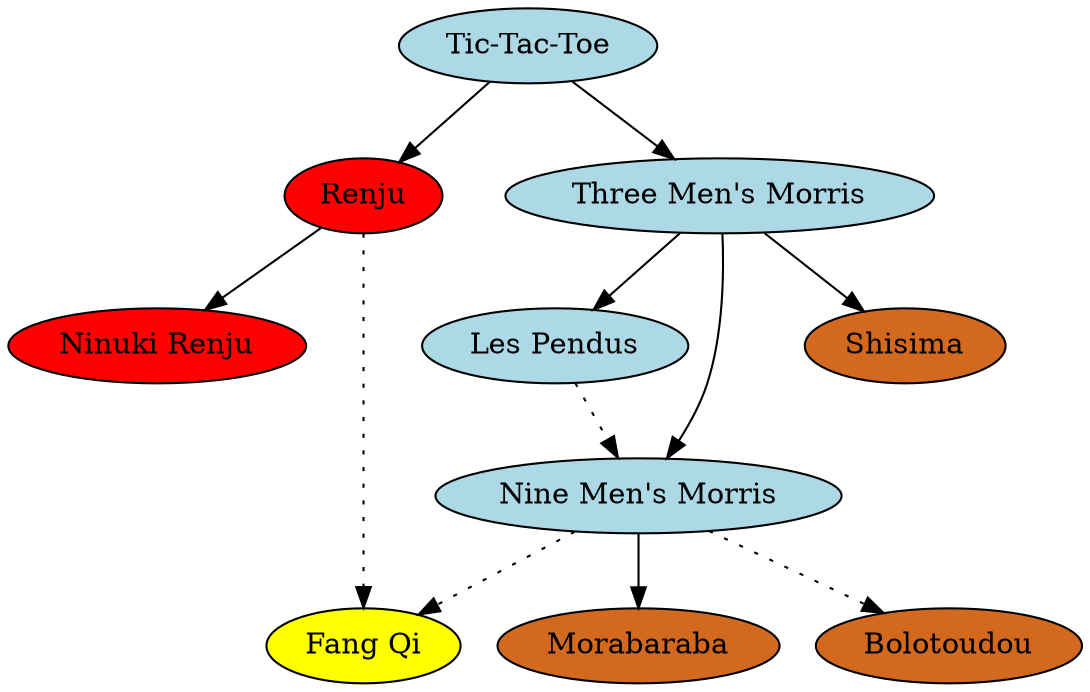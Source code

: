 digraph arrange {
  "Tic-Tac-Toe"[style="filled",fillcolor="lightblue"];
  "Renju"[style="filled",fillcolor="red"];
  "Ninuki Renju"[style="filled",fillcolor="red"];
  "Les Pendus"[style="filled",fillcolor="lightblue"];
  "Three Men's Morris"[style="filled",fillcolor="lightblue"];
  "Nine Men's Morris"[style="filled",fillcolor="lightblue"];
  "Morabaraba"[style="filled",fillcolor="chocolate"];
  "Shisima"[style="filled",fillcolor="chocolate"];
  "Bolotoudou"[style="filled",fillcolor="chocolate"];
  "Fang Qi"[style="filled",fillcolor="yellow"];

  "Tic-Tac-Toe" -> "Renju";
  "Renju" -> "Ninuki Renju";
  "Tic-Tac-Toe" -> "Three Men's Morris";
  "Three Men's Morris" -> "Nine Men's Morris";
  "Les Pendus" -> "Nine Men's Morris"[style=dotted];
  "Three Men's Morris" -> "Les Pendus";
  "Three Men's Morris" -> "Shisima";
  "Nine Men's Morris" -> "Morabaraba";
  "Nine Men's Morris" -> "Bolotoudou"[style=dotted];
  "Nine Men's Morris" -> "Fang Qi"[style=dotted];
  "Renju" -> "Fang Qi"[style=dotted];
}
